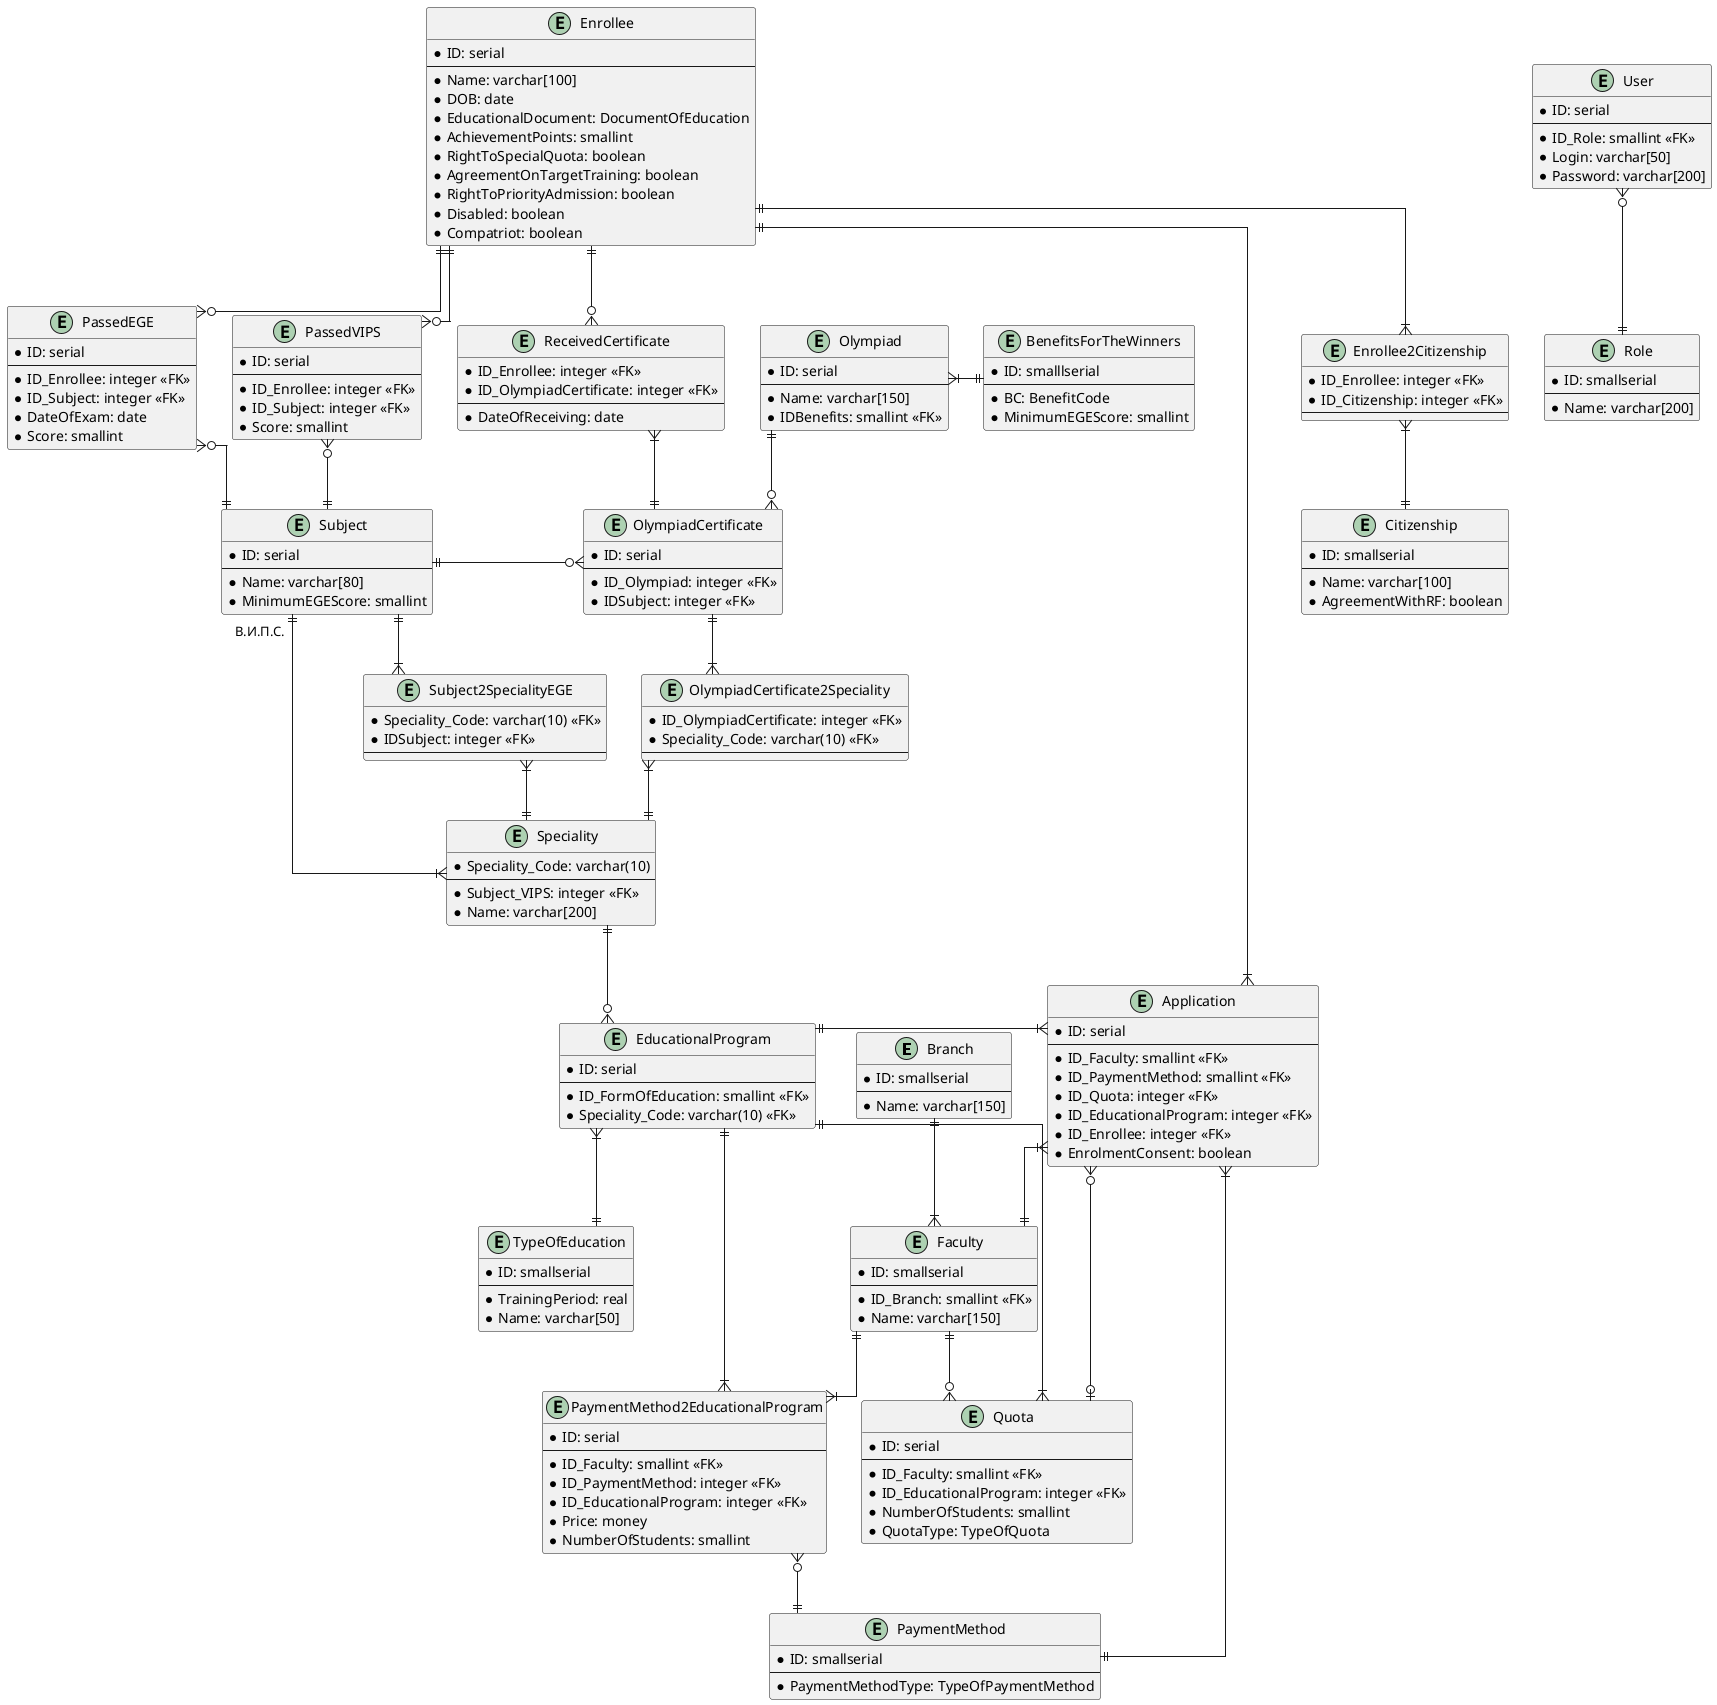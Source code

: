 @startuml
skinparam linetype ortho
'left to right direction
entity Branch {
	  * ID: smallserial
	  --
	  * Name: varchar[150]
}
entity Faculty {
	  * ID: smallserial
	  --
	  * ID_Branch: smallint <<FK>>
	  * Name: varchar[150]
}

entity Quota {
	* ID: serial
	--
	* ID_Faculty: smallint <<FK>>
	* ID_EducationalProgram: integer <<FK>>
	* NumberOfStudents: smallint
	* QuotaType: TypeOfQuota
}
entity PaymentMethod2EducationalProgram {
	* ID: serial
	--
	* ID_Faculty: smallint <<FK>>
	* ID_PaymentMethod: integer <<FK>>
	* ID_EducationalProgram: integer <<FK>>
	* Price: money
	* NumberOfStudents: smallint
}

entity TypeOfEducation {
	  * ID: smallserial
	  --
	  * TrainingPeriod: real
	  * Name: varchar[50]
}
entity EducationalProgram {
	  * ID: serial
	  --
	  * ID_FormOfEducation: smallint <<FK>>
	  * Speciality_Code: varchar(10) <<FK>>
}
entity PaymentMethod {
	  * ID: smallserial
	  --
	  * PaymentMethodType: TypeOfPaymentMethod
}


entity Speciality {
	* Speciality_Code: varchar(10)
	--
	* Subject_VIPS: integer <<FK>>
	* Name: varchar[200]
}

'Faculty ||--|{ PaymentMethod2EducationalProgram
'Branch ||--|{ Faculty
'Faculty ||--o{ Quota

'EducationalProgram ||--|{  PaymentMethod2EducationalProgram
'PaymentMethod2EducationalProgram }o--|| PaymentMethod

'Quota }|--|| EducationalProgram

'EducationalProgram }|--|| TypeOfEducation
'EducationalProgram }|--|| Speciality





skinparam linetype ortho
'entity Speciality {
	'* Speciality_Code: varchar(10)
	'--
	'* Subject_VIPS: integer <<FK>>
	'* Name: varchar[200]
'}
entity Subject2SpecialityEGE {
	* Speciality_Code: varchar(10) <<FK>>
	* IDSubject: integer <<FK>>
	--
}
'entity Subject {
	'* ID: serial
	'--
	'* Name: varchar[80]
	'* MinimumEGEScore: smallint 
'}

entity BenefitsForTheWinners {
	* ID: smalllserial
	--
	* BC: BenefitCode
	* MinimumEGEScore: smallint
}

entity Olympiad {
	* ID: serial
	--
	* Name: varchar[150]
	* IDBenefits: smallint <<FK>>
}
entity OlympiadCertificate {
	* ID: serial
	--
	* ID_Olympiad: integer <<FK>>
	* IDSubject: integer <<FK>>
}
entity OlympiadCertificate2Speciality {
	* ID_OlympiadCertificate: integer <<FK>>
	* Speciality_Code: varchar(10) <<FK>>
	--
}

'entity EducationalProgram {
	  '* ID: serial
	  '--
	  '* ID_FormOfEducation: smallint <<FK>>
	  '* Speciality_Code: varchar(10) <<FK>>
'}

'BenefitsForTheWinners ||-left-|{ Olympiad
'Olympiad ||--o{ OlympiadCertificate
'EducationalProgram }|--|| Speciality
'Speciality }|-left-|| "В.И.П.С." Subject
'Subject ||--|{ Subject2SpecialityEGE
'Subject2SpecialityEGE }|--|| Speciality
'OlympiadCertificate ||--|{ OlympiadCertificate2Speciality
'OlympiadCertificate2Speciality }|--||  Speciality
'OlympiadCertificate }o--|| Subject


skinparam linetype ortho
entity Enrollee {
	* ID: serial
	--
	* Name: varchar[100]
	* DOB: date
	* EducationalDocument: DocumentOfEducation
	* AchievementPoints: smallint
	* RightToSpecialQuota: boolean
	* AgreementOnTargetTraining: boolean
	* RightToPriorityAdmission: boolean
	* Disabled: boolean
	* Compatriot: boolean
}

entity ReceivedCertificate {
	* ID_Enrollee: integer <<FK>>
	* ID_OlympiadCertificate: integer <<FK>>
	--
	* DateOfReceiving: date
}
'entity OlympiadCertificate {
	'* ID: serial
	'--
	'* ID_Olympiad: integer <<FK>>
	'* IDSubject: integer <<FK>>
'}
entity PassedEGE {
	* ID: serial
	--
	* ID_Enrollee: integer <<FK>>
	* ID_Subject: integer <<FK>>
	* DateOfExam: date
	* Score: smallint
}
entity Subject {
	* ID: serial
	--
	* Name: varchar[80]
	* MinimumEGEScore: smallint 
}
entity PassedVIPS {
	* ID: serial
	--
	* ID_Enrollee: integer <<FK>>
	* ID_Subject: integer <<FK>>
	* Score: smallint
}
entity Citizenship {
	* ID: smallserial
	--
	* Name: varchar[100]
	* AgreementWithRF: boolean
}

entity Enrollee2Citizenship {
	* ID_Enrollee: integer <<FK>>
	* ID_Citizenship: integer <<FK>>
	--
}

'Enrollee ||--o{ ReceivedCertificate
'ReceivedCertificate }|--o| OlympiadCertificate
'Enrollee ||--o{ PassedEGE
'PassedEGE }o--|| Subject
'Enrollee ||--o{ PassedVIPS
'PassedVIPS }o--|| Subject
'Enrollee ||--|{ Enrollee2Citizenship
'Enrollee2Citizenship }|--|| Citizenship
'OlympiadCertificate }o-left-|| Subject

skinparam linetype ortho
'entity Enrollee {
	'* ID: serial
	'--
	'* Name: varchar[100]
	'* DOB: date
	'* EducationalDocument: DocumentOfEducation
	'* AchievementPoints: smallint
	'* RightToSpecialQuota: boolean
	'* AgreementOnTargetTraining: boolean
	'* RightToPriorityAdmission: boolean
	'* Disabled: boolean
	'* Compatriot: boolean
'}
entity Application {
	* ID: serial
	--
	* ID_Faculty: smallint <<FK>>
	* ID_PaymentMethod: smallint <<FK>>
	* ID_Quota: integer <<FK>>
	* ID_EducationalProgram: integer <<FK>>
	* ID_Enrollee: integer <<FK>>
	* EnrolmentConsent: boolean
}
'entity EducationalProgram {
	  '* ID: serial
	  '--
	  '* ID_FormOfEducation: smallint <<FK>>
	  '* Speciality_Code: varchar(10) <<FK>>
'}
'entity PaymentMethod {
	  '* ID: smallserial
	  '--
	  '* PaymentMethodType: TypeOfPaymentMethod
'}
'entity Faculty {
	  '* ID: smallserial
	  '--
	  '* ID_Branch: smallint <<FK>>
	  '* Name: varchar[150]
'}
'entity Quota {
	'* ID: serial
	'--
	'* ID_Faculty: smallint <<FK>>
	'* ID_EducationalProgram: integer <<FK>>
	'* NumberOfStudents: smallint
	'* QuotaType: TypeOfQuota
'}
'Enrollee ||--|{ Application 
'Application }|-left--|| EducationalProgram
'Application }|-right-|| PaymentMethod
'Application }|--|| Faculty
'Application }o--o| Quota


entity User {
	* ID: serial
	--
	* ID_Role: smallint <<FK>>
	* Login: varchar[50]
	* Password: varchar[200]
}
entity Role {
	* ID: smallserial
	--
	* Name: varchar[200]
}	

Application }|--|| Faculty
Application }|-left--|| EducationalProgram
Application }o--o| Quota
Application }|-right-|| PaymentMethod
BenefitsForTheWinners ||-left-|{ Olympiad
Branch ||--|{ Faculty
EducationalProgram ||--|{  PaymentMethod2EducationalProgram
EducationalProgram }|--|| TypeOfEducation
Enrollee2Citizenship }|--|| Citizenship
Enrollee ||--|{ Application 
Enrollee ||--|{ Enrollee2Citizenship
Enrollee ||--o{ PassedEGE
Enrollee ||--o{ PassedVIPS
Enrollee ||--o{ ReceivedCertificate
Faculty ||--o{ Quota
Faculty ||--|{ PaymentMethod2EducationalProgram
OlympiadCertificate2Speciality }|--||  Speciality
OlympiadCertificate }o-left-|| Subject
OlympiadCertificate ||--|{ OlympiadCertificate2Speciality
'OlympiadCertificate }o--|| Subject
Olympiad ||--o{ OlympiadCertificate
PassedEGE }o--|| Subject
PassedVIPS }o--|| Subject
PaymentMethod2EducationalProgram }o--|| PaymentMethod
Quota }|--|| EducationalProgram
ReceivedCertificate }|--|| OlympiadCertificate
Speciality }|-left-|| "В.И.П.С." Subject
Subject2SpecialityEGE }|--|| Speciality
Subject ||--|{ Subject2SpecialityEGE
Speciality ||--o{ EducationalProgram
User }o--|| Role
@enduml

